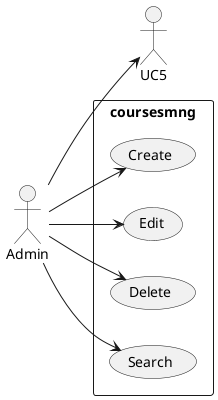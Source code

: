 @startuml
left to right direction
actor "Admin" as fc
rectangle coursesmng {
  usecase "Create" as UC1
  usecase "Edit" as UC2
  usecase "Delete" as UC3
  usecase "Search" as UC4
}
fc --> UC1
fc --> UC2
fc --> UC3
fc --> UC4
fc --> UC5

@enduml
